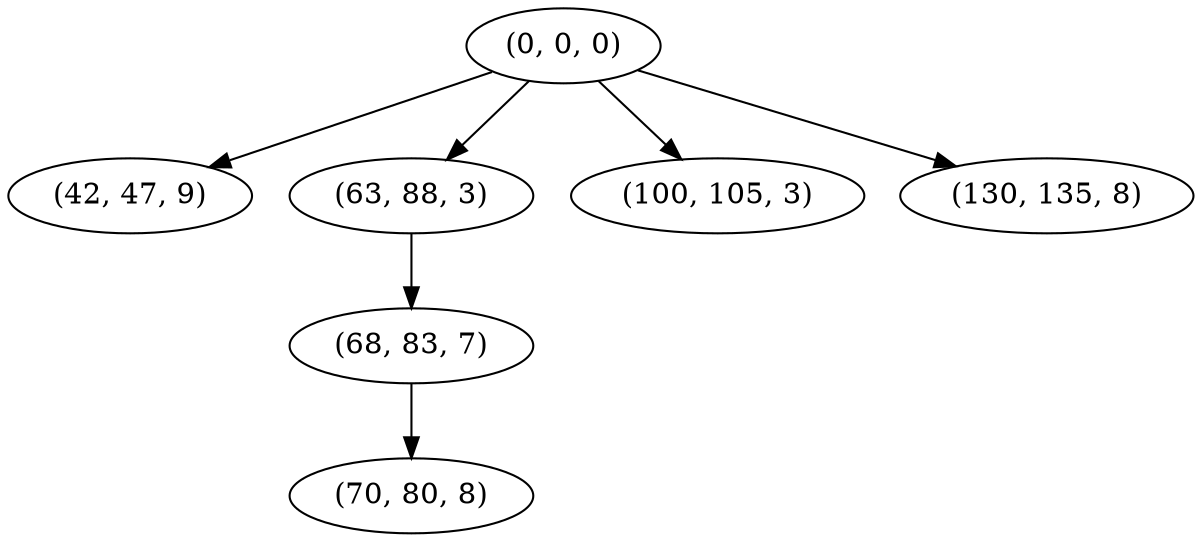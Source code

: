 digraph tree {
    "(0, 0, 0)";
    "(42, 47, 9)";
    "(63, 88, 3)";
    "(68, 83, 7)";
    "(70, 80, 8)";
    "(100, 105, 3)";
    "(130, 135, 8)";
    "(0, 0, 0)" -> "(42, 47, 9)";
    "(0, 0, 0)" -> "(63, 88, 3)";
    "(0, 0, 0)" -> "(100, 105, 3)";
    "(0, 0, 0)" -> "(130, 135, 8)";
    "(63, 88, 3)" -> "(68, 83, 7)";
    "(68, 83, 7)" -> "(70, 80, 8)";
}
